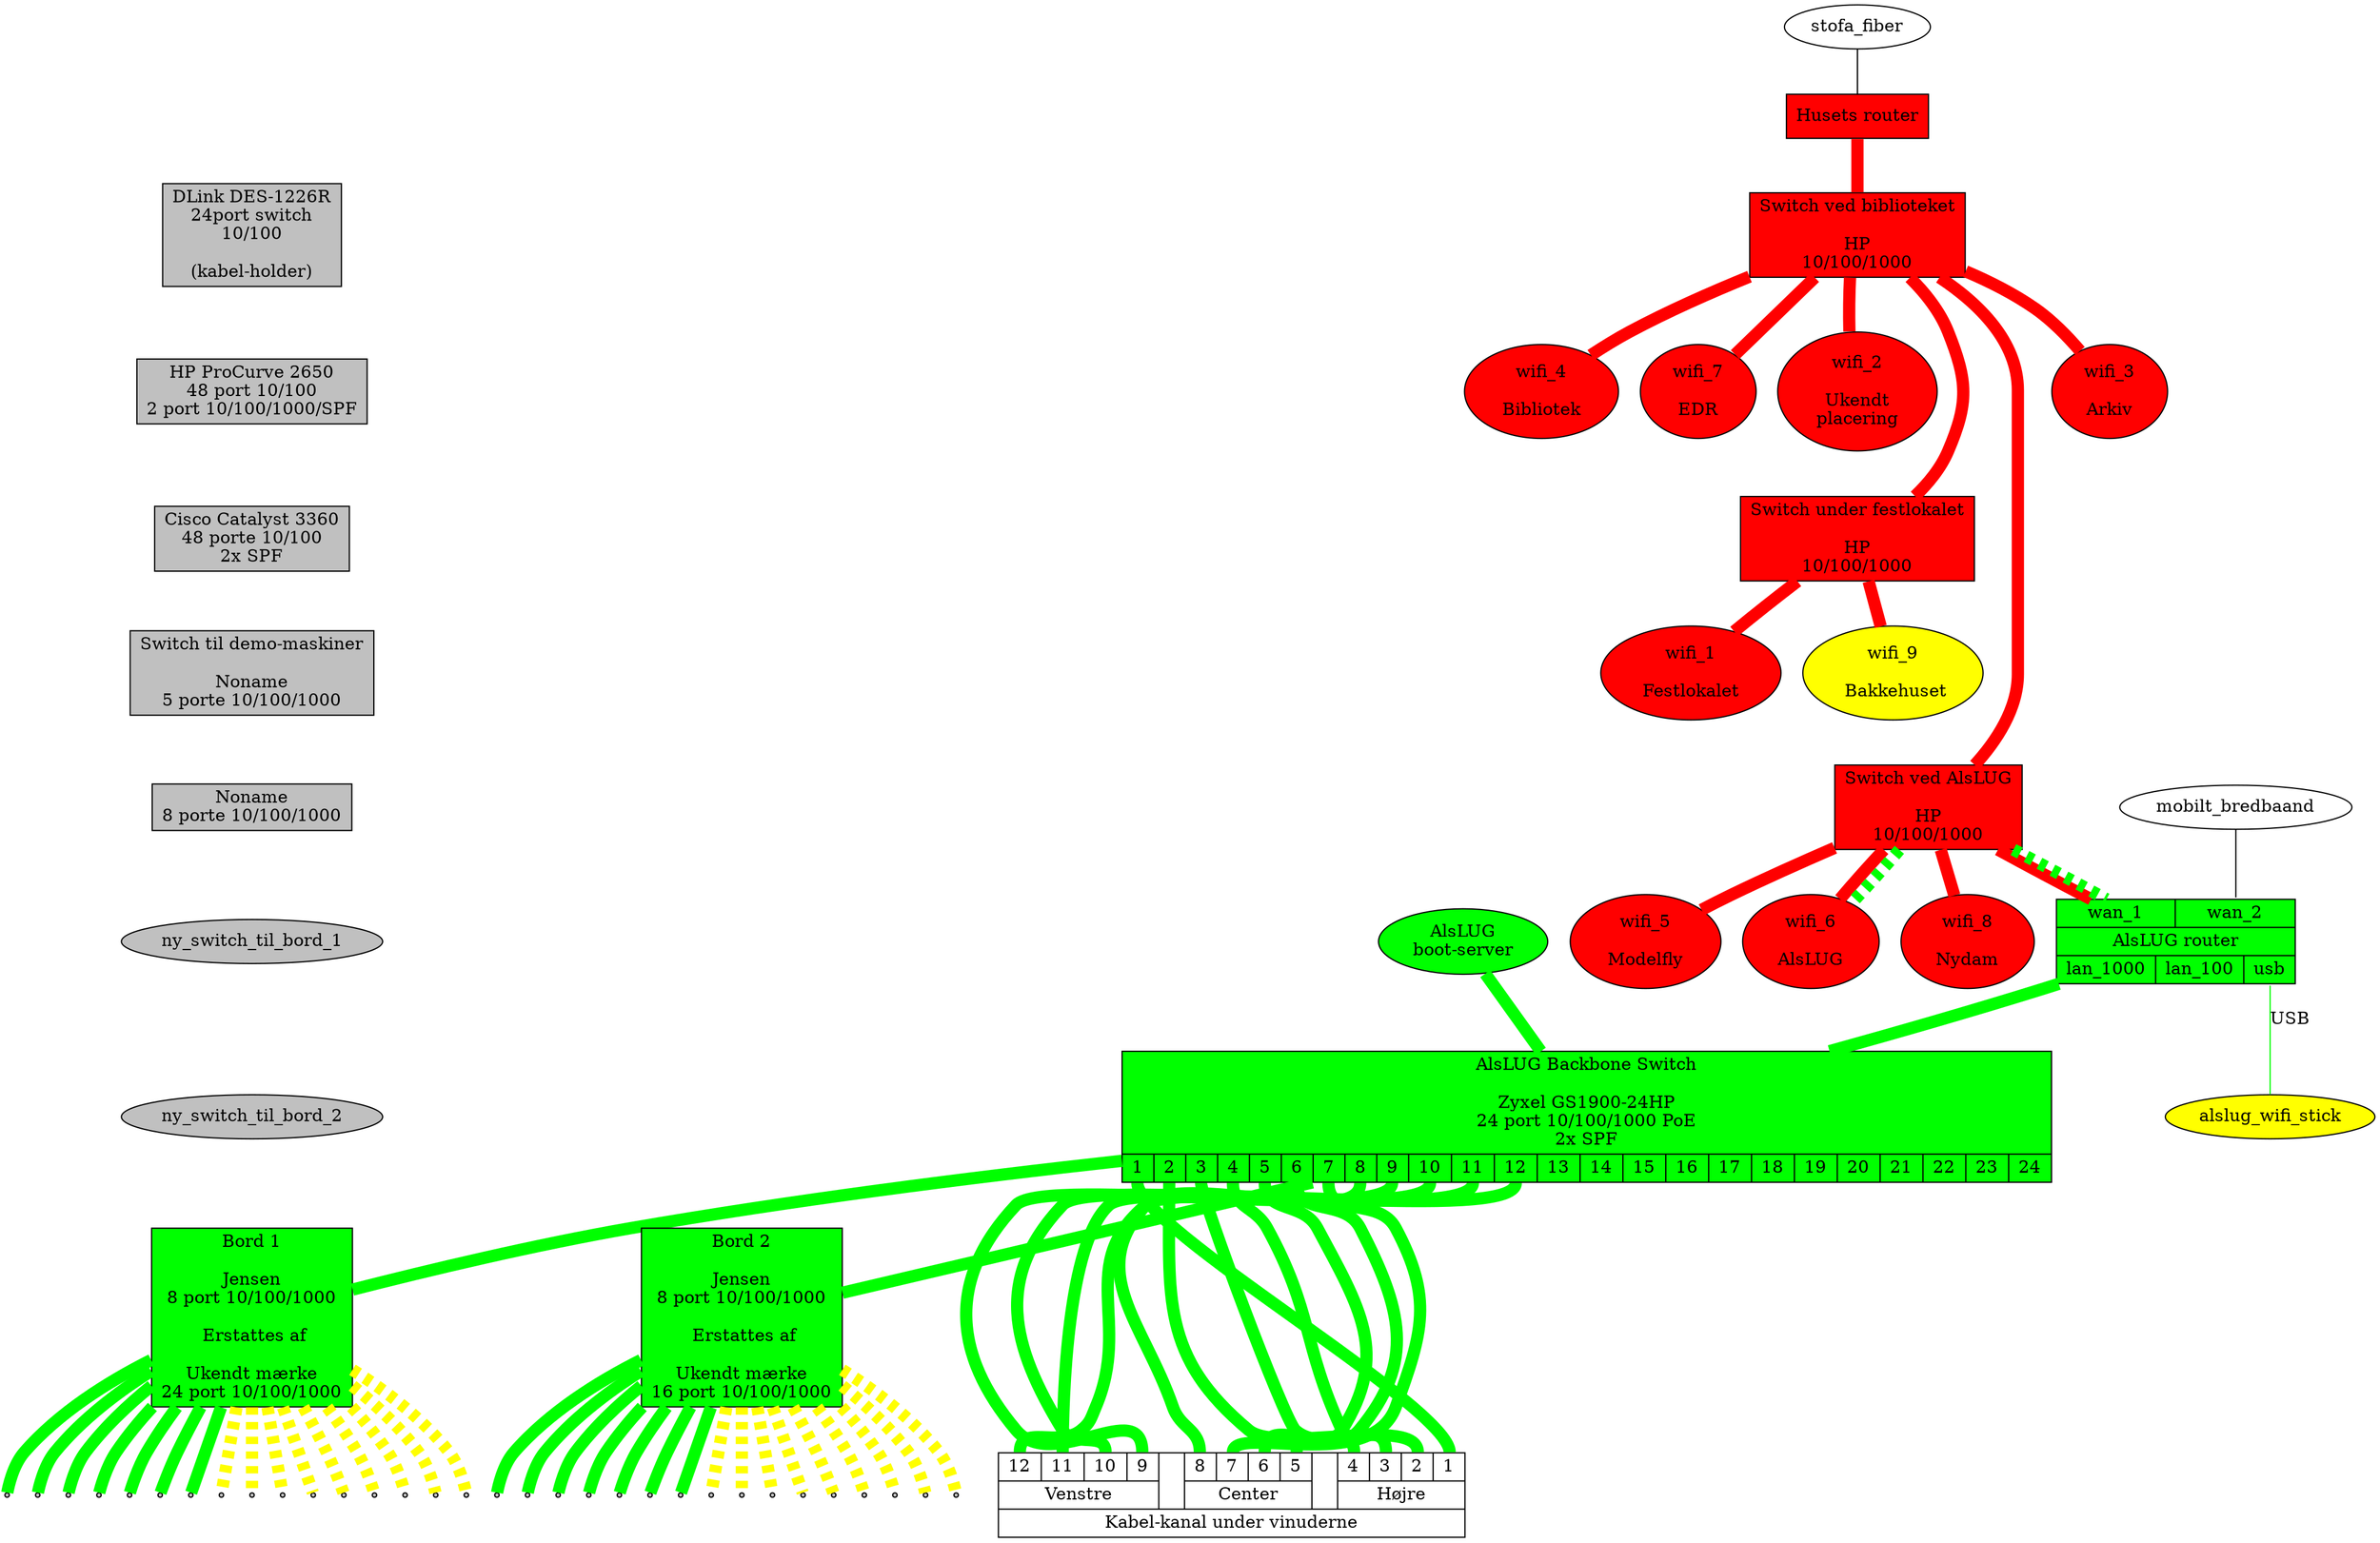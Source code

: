digraph xxx {
#  link_12a [ shape=point ];
#  link_12b [ shape=point ];
#  link_12c [ shape=point ];
  edge [ dir=none penwidth=10 ];

  node [ style=filled fillcolor=red ];
  husets_router [ shape=box label="Husets router" ];
  husets_switch_1 [ shape=box label="Switch ved biblioteket\n\nHP\n10/100/1000" ];
  husets_switch_2 [ shape=box label="Switch ved AlsLUG\n\nHP\n10/100/1000" ];
  festlokale_switch [ shape=box label="Switch under festlokalet\n\nHP\n10/100/1000" ];
  wifi_1 [ label=" wifi_1 \n\n Festlokalet "                ];
  wifi_2 [ label=" wifi_2 \n\n Ukendt \n placering "        ];
  wifi_3 [ label=" wifi_3 \n\n Arkiv "                      ];
  wifi_4 [ label=" wifi_4 \n\n Bibliotek "                  ];
  wifi_5 [ label=" wifi_5 \n\n Modelfly "                   ];
  wifi_6 [ label=" wifi_6 \n\n AlsLUG "                     ];
  wifi_7 [ label=" wifi_7 \n\n EDR "                        ];
  wifi_8 [ label=" wifi_8 \n\n Nydam "                      ];
  wifi_9 [ label=" wifi_9 \n\n Bakkehuset" fillcolor=yellow ];
  
  node [ style=filled fillcolor=green ];
  alslug_router [ shape=record label="{{<wan_1> wan_1|<wan_2> wan_2}|AlsLUG router|{<lan_1000> lan_1000|<lan_100> lan_100|<usb> usb}}" ];
  alslug_gl_bootserver [ label="AlsLUG\nboot-server" ];
  alslug_backbone_switch [ shape=record label="{AlsLUG Backbone Switch\n\nZyxel GS1900-24HP\n24 port 10/100/1000 PoE\n2x SPF|{<1>1|<2>2|<3>3|<4>4|<5>5|<6>6|<7>7|<8>8|<9>9|<10>10|<11>11|<12>12|<13>13|<14>14|<15>15|<16>16|<17>17|<18>18|<19>19|<20>20|<21>21|<22>22|<23>23|<24>24}}"];
  bord_1 [ shape=box label="Bord 1\n\nJensen\n8 port 10/100/1000\n\n Erstattes af\n\nUkendt mærke\n24 port 10/100/1000"];
  bord_2 [ shape=box label="Bord 2\n\nJensen\n8 port 10/100/1000\n\n Erstattes af\n\nUkendt mærke\n16 port 10/100/1000"];
 
  // Udstyr som pt ikke bruges
  node [ style=filled fillcolor=gray ];
  switch_24p      [ shape=box label="DLink DES-1226R\n24port switch\n10/100\n\n(kabel-holder)"];
  switch_48p      [ shape=box label="HP ProCurve 2650\n48 port 10/100\n2 port 10/100/1000/SPF"];
  switch_48p_poe  [ shape=box label="Cisco Catalyst 3360\n48 porte 10/100\n2x SPF"];
  switch_5p       [ shape=box label="Switch til demo-maskiner\n\nNoname\n5 porte 10/100/1000" ];
  switch_8p       [ shape=box label="Noname\n8 porte 10/100/1000"];
  
  switch_24p -> switch_48p -> switch_48p_poe -> switch_5p -> switch_8p -> ny_switch_til_bord_1 -> ny_switch_til_bord_2 -> bord_1 [ color=invis ];
  
  
  node [ style=normal ];
  // Internet forbindelser
  stofa_fiber      -> husets_router:wan_1 [ penwidth=1 fillcolor=black style=filled ];
  mobilt_bredbaand -> alslug_router:wan_2 [ penwidth=1 fillcolor=black style=filled ];
  
  // Husets forbindelser
  edge  [ color=red style=solid ];
  husets_switch_1 -> festlokale_switch -> {             wifi_1                                                  wifi_9 };
  husets_router -> husets_switch_1 -> {                        wifi_2 wifi_3 wifi_4               wifi_7               };
  husets_switch_1 -> husets_switch_2 -> { alslug_router                             wifi_5 wifi_6        wifi_8        };

  // VLAN forbindelser over bakkensbros netværk
  edge  [ color=green style=dashed ];
  husets_switch_2 -> { alslug_router:wan_1 wifi_6 };

  alslug_wifi_stick [ fillcolor=yellow style=filled ];

  // Interne forbindelser
  edge [ color=green style=solid ];
  node [ shape=point ];
  
  {alslug_router:lan_1000 alslug_gl_bootserver} -> alslug_backbone_switch -> { bord_1 bord_2 }

  alslug_router:usb -> alslug_wifi_stick [ penwidth=1 label="USB" ];
  
  bord_1 -> {
                  bord_1_1 bord_1_2 bord_1_3 bord_1_4 bord_1_5 bord_1_6 bord_1_7
                };
  bord_1 -> {
                  bord_1_8 bord_1_9 bord_1_10 bord_1_11 bord_1_12 bord_1_13 bord_1_14 bord_1_15 bord_1_16
                } [ style=dashed color=yellow ];
  bord_2 -> {
                  bord_2_1 bord_2_2 bord_2_3 bord_2_4 bord_2_5 bord_2_6 bord_2_7
                };
  bord_2 -> {
                  bord_2_8 bord_2_9 bord_2_10 bord_2_11 bord_2_12 bord_2_13 bord_2_14 bord_2_15 bord_2_16
                } [ style=dashed color=yellow ];
                
  alslug_backbone_switch:1 -> vindue:1;
  alslug_backbone_switch:2 -> vindue:2;
  alslug_backbone_switch:3 -> vindue:3;
  alslug_backbone_switch:4 -> vindue:4;
  alslug_backbone_switch:5 -> vindue:5;
  alslug_backbone_switch:6 -> vindue:6;
  alslug_backbone_switch:7 -> vindue:7;
  alslug_backbone_switch:8 -> vindue:8;
  alslug_backbone_switch:9 -> vindue:9;
  alslug_backbone_switch:10 -> vindue:10;
  alslug_backbone_switch:11 -> vindue:11;
  alslug_backbone_switch:12 -> vindue:12;

  edge [ color=invis ];
  husets_switch_1 -> wifi_2 -> festlokale_switch -> wifi_1 -> husets_switch_2;
  vindue [ shape=record label="{{ {{<12> 12|<11> 11|<10> 10|<9> 9}  | Venstre }||
                                  {{<8> 8|<7> 7|<6> 6|<5> 5}        | Center  }||
                                  {{<4> 4|<3> 3|<2> 2|<1> 1}        | Højre   }}| Kabel-kanal under vinuderne }}" ];

  subgraph {
    rank = same;
                  vindue;
                  bord_1_1;   bord_1_2;   bord_1_3;   bord_1_4;   bord_1_5;   bord_1_6;   bord_1_7;   bord_1_8;
                  bord_1_9;   bord_1_10;  bord_1_11;  bord_1_12;  bord_1_13;  bord_1_14;  bord_1_15;  bord_1_16;
                  bord_2_1;   bord_2_2;   bord_2_3;   bord_2_4;   bord_2_5;   bord_2_6;   bord_2_7;   bord_2_8;
                  bord_2_9;   bord_2_10;  bord_2_11;  bord_2_12;  bord_2_13;  bord_2_14;  bord_2_15;  bord_2_16;
  }
}

